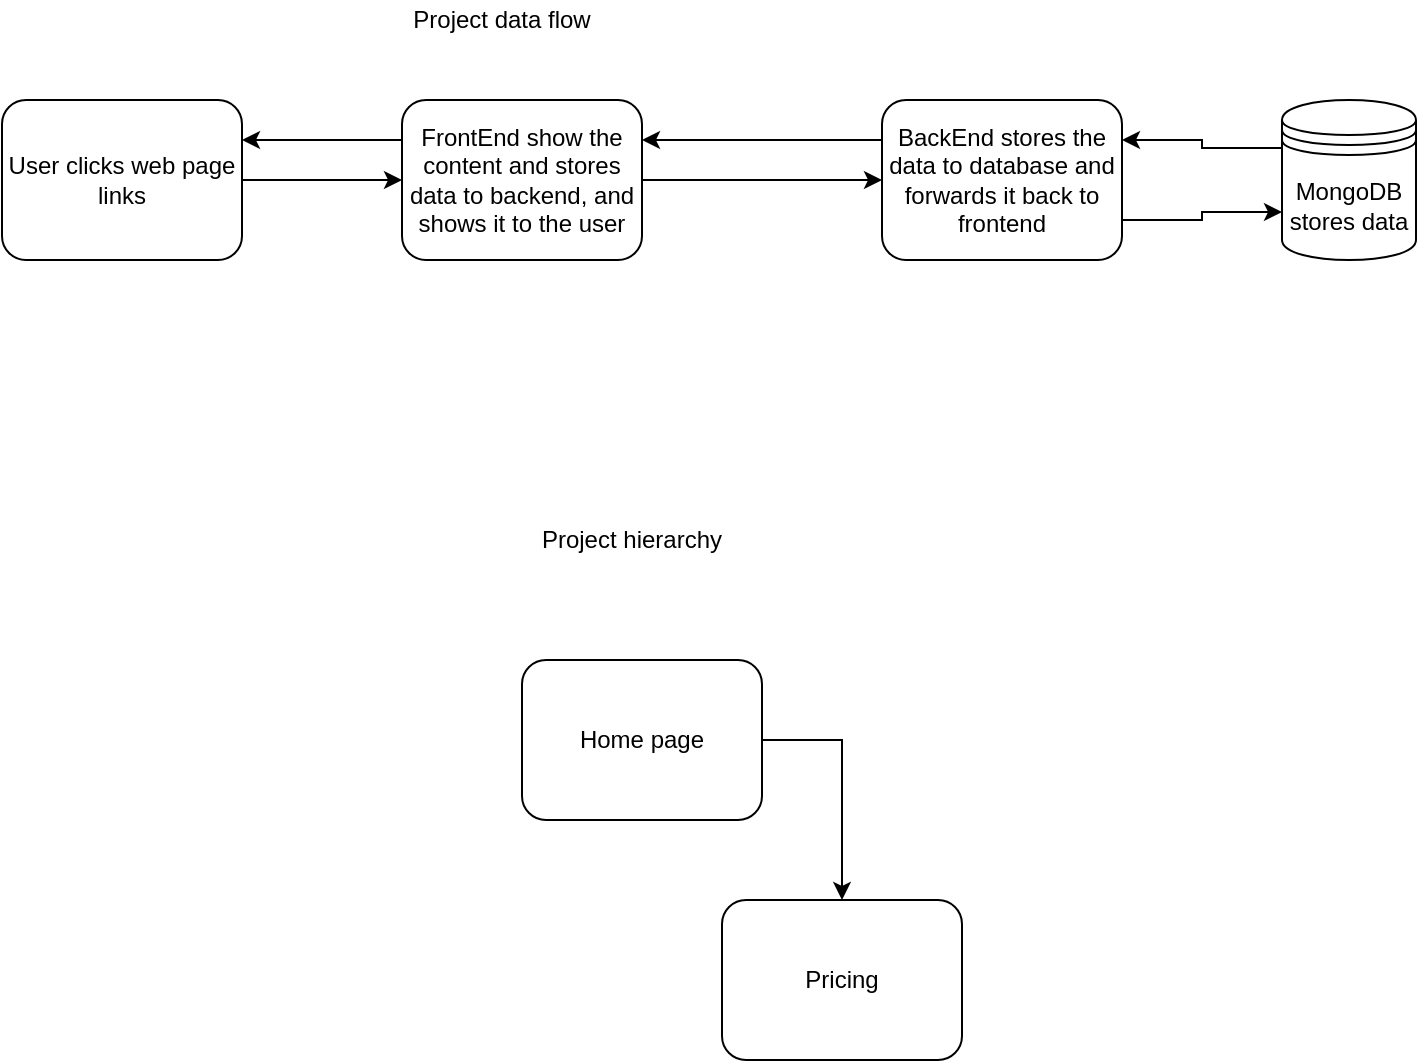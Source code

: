 <mxfile version="13.8.0" type="github">
  <diagram id="0cxhvaiDsh4hNfI1xczU" name="Page-1">
    <mxGraphModel dx="1022" dy="404" grid="1" gridSize="10" guides="1" tooltips="1" connect="1" arrows="1" fold="1" page="1" pageScale="1" pageWidth="1654" pageHeight="1169" math="0" shadow="0">
      <root>
        <mxCell id="0" />
        <mxCell id="1" parent="0" />
        <mxCell id="kQDjmzPkPCCLayXsqmqO-3" style="edgeStyle=orthogonalEdgeStyle;rounded=0;orthogonalLoop=1;jettySize=auto;html=1;exitX=1;exitY=0.5;exitDx=0;exitDy=0;entryX=0;entryY=0.5;entryDx=0;entryDy=0;" edge="1" parent="1" source="kQDjmzPkPCCLayXsqmqO-1" target="kQDjmzPkPCCLayXsqmqO-2">
          <mxGeometry relative="1" as="geometry" />
        </mxCell>
        <mxCell id="kQDjmzPkPCCLayXsqmqO-12" style="edgeStyle=orthogonalEdgeStyle;rounded=0;orthogonalLoop=1;jettySize=auto;html=1;exitX=0;exitY=0.25;exitDx=0;exitDy=0;entryX=1;entryY=0.25;entryDx=0;entryDy=0;" edge="1" parent="1" source="kQDjmzPkPCCLayXsqmqO-1" target="kQDjmzPkPCCLayXsqmqO-10">
          <mxGeometry relative="1" as="geometry" />
        </mxCell>
        <mxCell id="kQDjmzPkPCCLayXsqmqO-1" value="FrontEnd show the content and stores data to backend, and shows it to the user" style="shape=ext;rounded=1;html=1;whiteSpace=wrap;" vertex="1" parent="1">
          <mxGeometry x="320" y="200" width="120" height="80" as="geometry" />
        </mxCell>
        <mxCell id="kQDjmzPkPCCLayXsqmqO-7" style="edgeStyle=orthogonalEdgeStyle;rounded=0;orthogonalLoop=1;jettySize=auto;html=1;exitX=1;exitY=0.75;exitDx=0;exitDy=0;entryX=0;entryY=0.7;entryDx=0;entryDy=0;" edge="1" parent="1" source="kQDjmzPkPCCLayXsqmqO-2" target="kQDjmzPkPCCLayXsqmqO-4">
          <mxGeometry relative="1" as="geometry" />
        </mxCell>
        <mxCell id="kQDjmzPkPCCLayXsqmqO-9" style="edgeStyle=orthogonalEdgeStyle;rounded=0;orthogonalLoop=1;jettySize=auto;html=1;exitX=0;exitY=0.25;exitDx=0;exitDy=0;entryX=1;entryY=0.25;entryDx=0;entryDy=0;" edge="1" parent="1" source="kQDjmzPkPCCLayXsqmqO-2" target="kQDjmzPkPCCLayXsqmqO-1">
          <mxGeometry relative="1" as="geometry" />
        </mxCell>
        <mxCell id="kQDjmzPkPCCLayXsqmqO-2" value="&lt;div&gt;BackEnd stores the data to database and forwards it back to frontend&lt;/div&gt;" style="shape=ext;rounded=1;html=1;whiteSpace=wrap;" vertex="1" parent="1">
          <mxGeometry x="560" y="200" width="120" height="80" as="geometry" />
        </mxCell>
        <mxCell id="kQDjmzPkPCCLayXsqmqO-8" style="edgeStyle=orthogonalEdgeStyle;rounded=0;orthogonalLoop=1;jettySize=auto;html=1;exitX=0;exitY=0.3;exitDx=0;exitDy=0;entryX=1;entryY=0.25;entryDx=0;entryDy=0;" edge="1" parent="1" source="kQDjmzPkPCCLayXsqmqO-4" target="kQDjmzPkPCCLayXsqmqO-2">
          <mxGeometry relative="1" as="geometry" />
        </mxCell>
        <mxCell id="kQDjmzPkPCCLayXsqmqO-4" value="&lt;div&gt;MongoDB&lt;/div&gt;stores data" style="shape=datastore;whiteSpace=wrap;html=1;" vertex="1" parent="1">
          <mxGeometry x="760" y="200" width="67" height="80" as="geometry" />
        </mxCell>
        <mxCell id="kQDjmzPkPCCLayXsqmqO-11" style="edgeStyle=orthogonalEdgeStyle;rounded=0;orthogonalLoop=1;jettySize=auto;html=1;exitX=1;exitY=0.5;exitDx=0;exitDy=0;entryX=0;entryY=0.5;entryDx=0;entryDy=0;" edge="1" parent="1" source="kQDjmzPkPCCLayXsqmqO-10" target="kQDjmzPkPCCLayXsqmqO-1">
          <mxGeometry relative="1" as="geometry" />
        </mxCell>
        <mxCell id="kQDjmzPkPCCLayXsqmqO-10" value="User clicks web page links" style="shape=ext;rounded=1;html=1;whiteSpace=wrap;" vertex="1" parent="1">
          <mxGeometry x="120" y="200" width="120" height="80" as="geometry" />
        </mxCell>
        <mxCell id="kQDjmzPkPCCLayXsqmqO-13" value="Project data flow" style="text;html=1;strokeColor=none;fillColor=none;align=center;verticalAlign=middle;whiteSpace=wrap;rounded=0;" vertex="1" parent="1">
          <mxGeometry x="210" y="150" width="320" height="20" as="geometry" />
        </mxCell>
        <mxCell id="kQDjmzPkPCCLayXsqmqO-14" value="Project hierarchy" style="text;html=1;strokeColor=none;fillColor=none;align=center;verticalAlign=middle;whiteSpace=wrap;rounded=0;" vertex="1" parent="1">
          <mxGeometry x="340" y="410" width="190" height="20" as="geometry" />
        </mxCell>
        <mxCell id="kQDjmzPkPCCLayXsqmqO-23" style="edgeStyle=orthogonalEdgeStyle;rounded=0;orthogonalLoop=1;jettySize=auto;html=1;exitX=1;exitY=0.5;exitDx=0;exitDy=0;" edge="1" parent="1" source="kQDjmzPkPCCLayXsqmqO-21" target="kQDjmzPkPCCLayXsqmqO-22">
          <mxGeometry relative="1" as="geometry" />
        </mxCell>
        <mxCell id="kQDjmzPkPCCLayXsqmqO-21" value="Home page" style="shape=ext;rounded=1;html=1;whiteSpace=wrap;" vertex="1" parent="1">
          <mxGeometry x="380" y="480" width="120" height="80" as="geometry" />
        </mxCell>
        <mxCell id="kQDjmzPkPCCLayXsqmqO-22" value="Pricing" style="shape=ext;rounded=1;html=1;whiteSpace=wrap;" vertex="1" parent="1">
          <mxGeometry x="480" y="600" width="120" height="80" as="geometry" />
        </mxCell>
      </root>
    </mxGraphModel>
  </diagram>
</mxfile>
